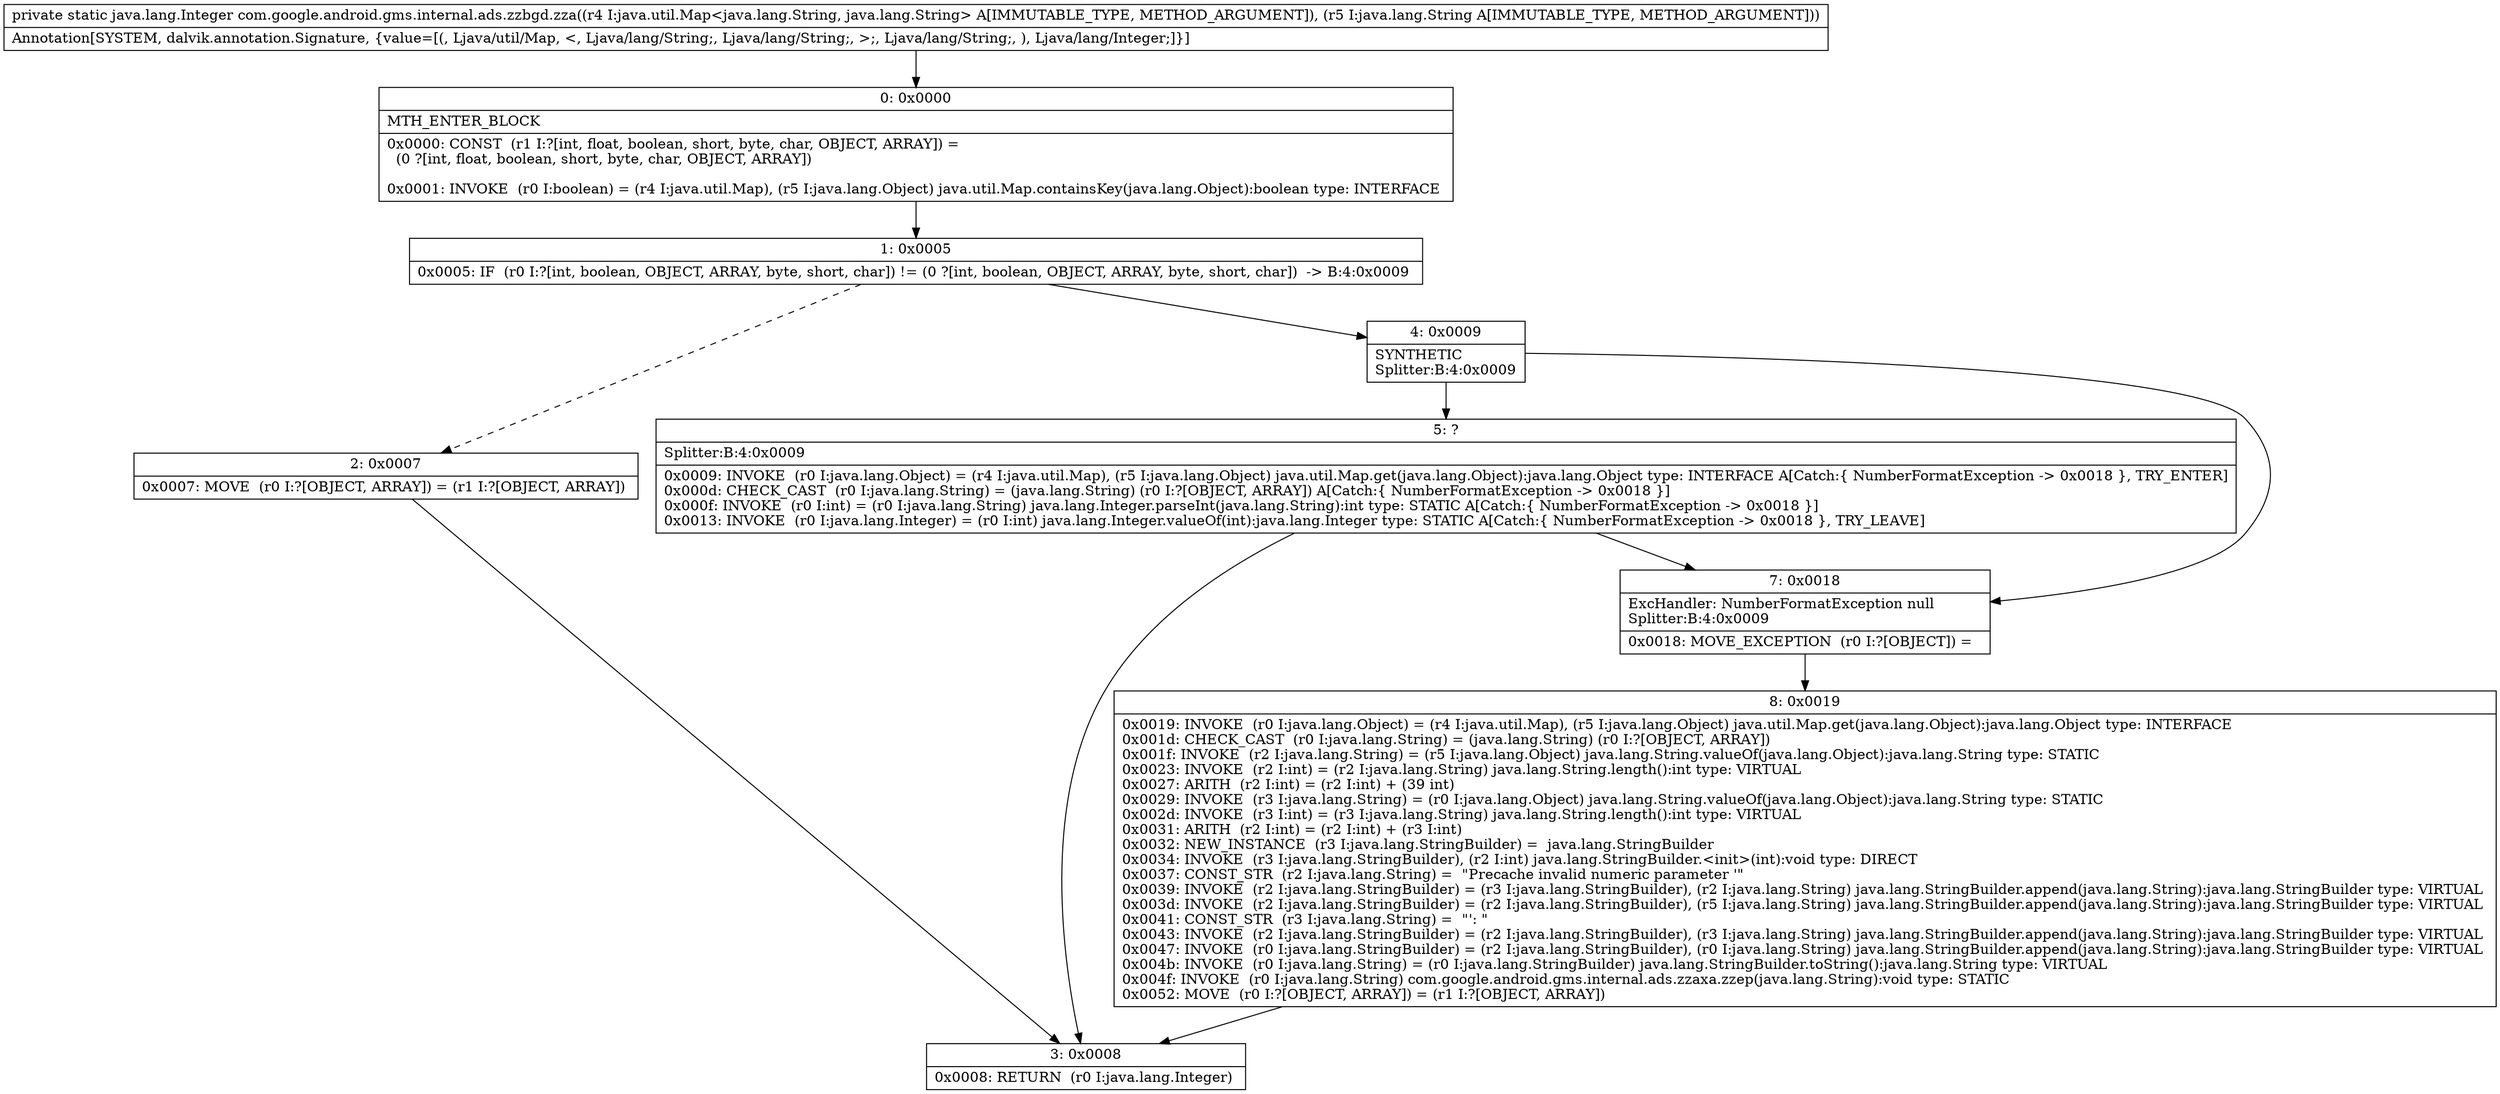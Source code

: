 digraph "CFG forcom.google.android.gms.internal.ads.zzbgd.zza(Ljava\/util\/Map;Ljava\/lang\/String;)Ljava\/lang\/Integer;" {
Node_0 [shape=record,label="{0\:\ 0x0000|MTH_ENTER_BLOCK\l|0x0000: CONST  (r1 I:?[int, float, boolean, short, byte, char, OBJECT, ARRAY]) = \l  (0 ?[int, float, boolean, short, byte, char, OBJECT, ARRAY])\l \l0x0001: INVOKE  (r0 I:boolean) = (r4 I:java.util.Map), (r5 I:java.lang.Object) java.util.Map.containsKey(java.lang.Object):boolean type: INTERFACE \l}"];
Node_1 [shape=record,label="{1\:\ 0x0005|0x0005: IF  (r0 I:?[int, boolean, OBJECT, ARRAY, byte, short, char]) != (0 ?[int, boolean, OBJECT, ARRAY, byte, short, char])  \-\> B:4:0x0009 \l}"];
Node_2 [shape=record,label="{2\:\ 0x0007|0x0007: MOVE  (r0 I:?[OBJECT, ARRAY]) = (r1 I:?[OBJECT, ARRAY]) \l}"];
Node_3 [shape=record,label="{3\:\ 0x0008|0x0008: RETURN  (r0 I:java.lang.Integer) \l}"];
Node_4 [shape=record,label="{4\:\ 0x0009|SYNTHETIC\lSplitter:B:4:0x0009\l}"];
Node_5 [shape=record,label="{5\:\ ?|Splitter:B:4:0x0009\l|0x0009: INVOKE  (r0 I:java.lang.Object) = (r4 I:java.util.Map), (r5 I:java.lang.Object) java.util.Map.get(java.lang.Object):java.lang.Object type: INTERFACE A[Catch:\{ NumberFormatException \-\> 0x0018 \}, TRY_ENTER]\l0x000d: CHECK_CAST  (r0 I:java.lang.String) = (java.lang.String) (r0 I:?[OBJECT, ARRAY]) A[Catch:\{ NumberFormatException \-\> 0x0018 \}]\l0x000f: INVOKE  (r0 I:int) = (r0 I:java.lang.String) java.lang.Integer.parseInt(java.lang.String):int type: STATIC A[Catch:\{ NumberFormatException \-\> 0x0018 \}]\l0x0013: INVOKE  (r0 I:java.lang.Integer) = (r0 I:int) java.lang.Integer.valueOf(int):java.lang.Integer type: STATIC A[Catch:\{ NumberFormatException \-\> 0x0018 \}, TRY_LEAVE]\l}"];
Node_7 [shape=record,label="{7\:\ 0x0018|ExcHandler: NumberFormatException null\lSplitter:B:4:0x0009\l|0x0018: MOVE_EXCEPTION  (r0 I:?[OBJECT]) =  \l}"];
Node_8 [shape=record,label="{8\:\ 0x0019|0x0019: INVOKE  (r0 I:java.lang.Object) = (r4 I:java.util.Map), (r5 I:java.lang.Object) java.util.Map.get(java.lang.Object):java.lang.Object type: INTERFACE \l0x001d: CHECK_CAST  (r0 I:java.lang.String) = (java.lang.String) (r0 I:?[OBJECT, ARRAY]) \l0x001f: INVOKE  (r2 I:java.lang.String) = (r5 I:java.lang.Object) java.lang.String.valueOf(java.lang.Object):java.lang.String type: STATIC \l0x0023: INVOKE  (r2 I:int) = (r2 I:java.lang.String) java.lang.String.length():int type: VIRTUAL \l0x0027: ARITH  (r2 I:int) = (r2 I:int) + (39 int) \l0x0029: INVOKE  (r3 I:java.lang.String) = (r0 I:java.lang.Object) java.lang.String.valueOf(java.lang.Object):java.lang.String type: STATIC \l0x002d: INVOKE  (r3 I:int) = (r3 I:java.lang.String) java.lang.String.length():int type: VIRTUAL \l0x0031: ARITH  (r2 I:int) = (r2 I:int) + (r3 I:int) \l0x0032: NEW_INSTANCE  (r3 I:java.lang.StringBuilder) =  java.lang.StringBuilder \l0x0034: INVOKE  (r3 I:java.lang.StringBuilder), (r2 I:int) java.lang.StringBuilder.\<init\>(int):void type: DIRECT \l0x0037: CONST_STR  (r2 I:java.lang.String) =  \"Precache invalid numeric parameter '\" \l0x0039: INVOKE  (r2 I:java.lang.StringBuilder) = (r3 I:java.lang.StringBuilder), (r2 I:java.lang.String) java.lang.StringBuilder.append(java.lang.String):java.lang.StringBuilder type: VIRTUAL \l0x003d: INVOKE  (r2 I:java.lang.StringBuilder) = (r2 I:java.lang.StringBuilder), (r5 I:java.lang.String) java.lang.StringBuilder.append(java.lang.String):java.lang.StringBuilder type: VIRTUAL \l0x0041: CONST_STR  (r3 I:java.lang.String) =  \"': \" \l0x0043: INVOKE  (r2 I:java.lang.StringBuilder) = (r2 I:java.lang.StringBuilder), (r3 I:java.lang.String) java.lang.StringBuilder.append(java.lang.String):java.lang.StringBuilder type: VIRTUAL \l0x0047: INVOKE  (r0 I:java.lang.StringBuilder) = (r2 I:java.lang.StringBuilder), (r0 I:java.lang.String) java.lang.StringBuilder.append(java.lang.String):java.lang.StringBuilder type: VIRTUAL \l0x004b: INVOKE  (r0 I:java.lang.String) = (r0 I:java.lang.StringBuilder) java.lang.StringBuilder.toString():java.lang.String type: VIRTUAL \l0x004f: INVOKE  (r0 I:java.lang.String) com.google.android.gms.internal.ads.zzaxa.zzep(java.lang.String):void type: STATIC \l0x0052: MOVE  (r0 I:?[OBJECT, ARRAY]) = (r1 I:?[OBJECT, ARRAY]) \l}"];
MethodNode[shape=record,label="{private static java.lang.Integer com.google.android.gms.internal.ads.zzbgd.zza((r4 I:java.util.Map\<java.lang.String, java.lang.String\> A[IMMUTABLE_TYPE, METHOD_ARGUMENT]), (r5 I:java.lang.String A[IMMUTABLE_TYPE, METHOD_ARGUMENT]))  | Annotation[SYSTEM, dalvik.annotation.Signature, \{value=[(, Ljava\/util\/Map, \<, Ljava\/lang\/String;, Ljava\/lang\/String;, \>;, Ljava\/lang\/String;, ), Ljava\/lang\/Integer;]\}]\l}"];
MethodNode -> Node_0;
Node_0 -> Node_1;
Node_1 -> Node_2[style=dashed];
Node_1 -> Node_4;
Node_2 -> Node_3;
Node_4 -> Node_5;
Node_4 -> Node_7;
Node_5 -> Node_7;
Node_5 -> Node_3;
Node_7 -> Node_8;
Node_8 -> Node_3;
}

